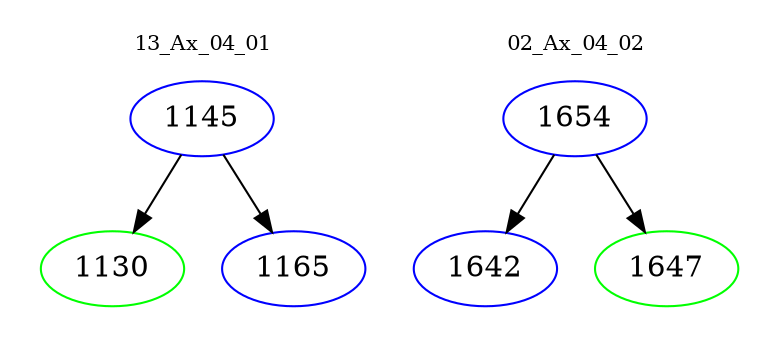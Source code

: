 digraph{
subgraph cluster_0 {
color = white
label = "13_Ax_04_01";
fontsize=10;
T0_1145 [label="1145", color="blue"]
T0_1145 -> T0_1130 [color="black"]
T0_1130 [label="1130", color="green"]
T0_1145 -> T0_1165 [color="black"]
T0_1165 [label="1165", color="blue"]
}
subgraph cluster_1 {
color = white
label = "02_Ax_04_02";
fontsize=10;
T1_1654 [label="1654", color="blue"]
T1_1654 -> T1_1642 [color="black"]
T1_1642 [label="1642", color="blue"]
T1_1654 -> T1_1647 [color="black"]
T1_1647 [label="1647", color="green"]
}
}
